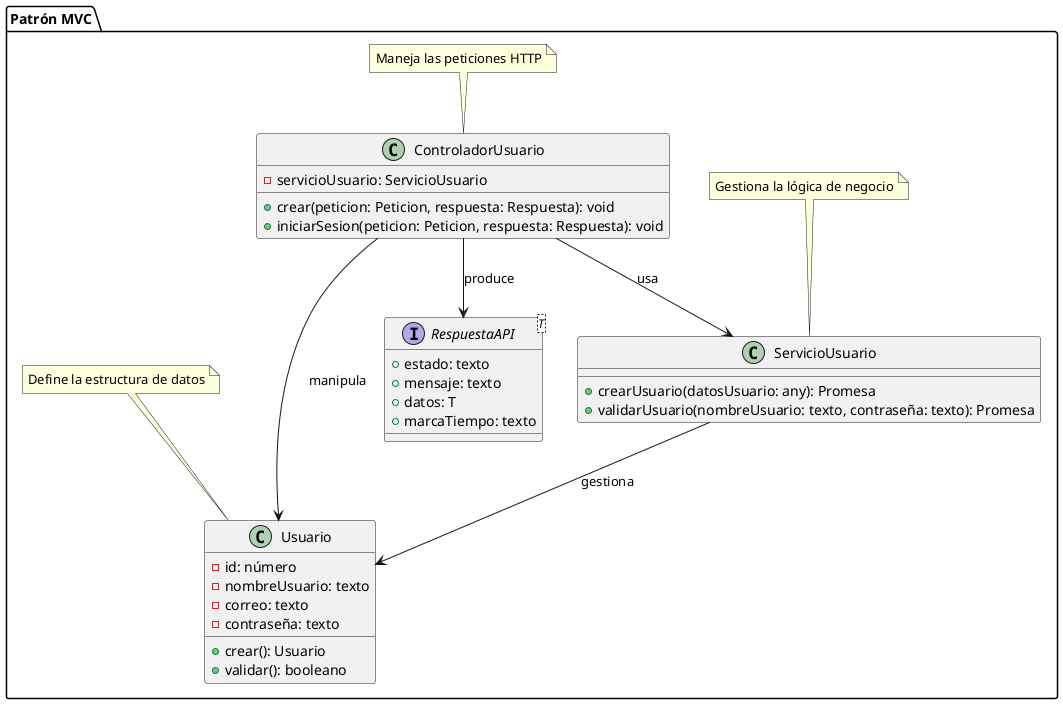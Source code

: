 @startuml Patrón MVC

package "Patrón MVC" {
  ' Capa Modelo
  class Usuario {
    -id: número
    -nombreUsuario: texto
    -correo: texto
    -contraseña: texto
    +crear(): Usuario
    +validar(): booleano
  }

  ' Capa Vista (Respuesta)
  interface RespuestaAPI<T> {
    +estado: texto
    +mensaje: texto
    +datos: T
    +marcaTiempo: texto
  }

  ' Capa Controlador
  class ControladorUsuario {
    -servicioUsuario: ServicioUsuario
    +crear(peticion: Peticion, respuesta: Respuesta): void
    +iniciarSesion(peticion: Peticion, respuesta: Respuesta): void
  }

  ' Capa Servicio
  class ServicioUsuario {
    +crearUsuario(datosUsuario: any): Promesa
    +validarUsuario(nombreUsuario: texto, contraseña: texto): Promesa
  }

  note "Gestiona la lógica de negocio" as N1
  note "Maneja las peticiones HTTP" as N2
  note "Define la estructura de datos" as N3
}

' Relaciones
ControladorUsuario --> Usuario : manipula
ControladorUsuario --> RespuestaAPI : produce
ControladorUsuario --> ServicioUsuario : usa
ServicioUsuario --> Usuario : gestiona

N1 .. ServicioUsuario
N2 .. ControladorUsuario
N3 .. Usuario

@enduml


@startuml Patrón Singleton

package "Patrón Singleton" {
  class GestorBaseDatos {
    -static instancia: GestorBaseDatos
    -conexiones: Mapa<texto, any>
    -configuraciones: Mapa<texto, ConfigDB>
    -TIEMPO_ESPERA_CONEXION: número
    -GestorBaseDatos()
    +{static} obtenerInstancia(): GestorBaseDatos
    +inicializar(): Promesa<void>
    +conectar(): Promesa<void>
    +obtenerConexion(tipo: texto): any
  }

  note right of GestorBaseDatos
    Solo una instancia de GestorBaseDatos
    es creada y utilizada durante todo
    el ciclo de vida de la aplicación.
    
    Asegura una gestión centralizada
    de las conexiones a la base de datos.
  end note
}

@enduml


@startuml Patrón Fábrica

package "Patrón Fábrica" {
  interface ConexionBaseDatos {
    +conectar(): void
    +desconectar(): void
    +ejecutarConsulta(consulta: texto): Resultado
  }

  class ConexionMongo {
    +conectar(): void
    +desconectar(): void
    +ejecutarConsulta(consulta: texto): Resultado
  }

  class ConexionPostgres {
    +conectar(): void
    +desconectar(): void
    +ejecutarConsulta(consulta: texto): Resultado
  }

  class FabricaBaseDatos {
    +crearConexion(tipo: texto): ConexionBaseDatos
  }

  note "Implementación MongoDB" as N1
  note "Implementación PostgreSQL" as N2
  note "Fábrica de conexiones" as N3

  ConexionBaseDatos <|.. ConexionMongo
  ConexionBaseDatos <|.. ConexionPostgres
  FabricaBaseDatos --> ConexionBaseDatos
  
  N1 .. ConexionMongo
  N2 .. ConexionPostgres
  N3 .. FabricaBaseDatos
}

@enduml


@startuml Patrón Middleware

package "Patrón Middleware" {
  interface Middleware {
    +manejar(peticion: Peticion, respuesta: Respuesta, siguiente: Funcion): void
  }

  class MiddlewareAutenticacion {
    -gestorToken: GestorToken
    +manejar(peticion: Peticion, respuesta: Respuesta, siguiente: Funcion): void
    -verificarToken(token: texto): boolean
  }

  class MiddlewareErrores {
    +manejar(error: Error, peticion: Peticion, respuesta: Respuesta, siguiente: Funcion): void
    -registrarError(error: Error): void
  }

  class MiddlewareValidacion {
    -esquemas: MapaEsquemas
    +manejar(peticion: Peticion, respuesta: Respuesta, siguiente: Funcion): void
    -validarDatos(datos: any, esquema: Esquema): Resultado
  }

  note "Verifica tokens JWT" as N1
  note "Maneja errores globales" as N2
  note "Valida datos de entrada" as N3

  Middleware <|.. MiddlewareAutenticacion
  Middleware <|.. MiddlewareErrores
  Middleware <|.. MiddlewareValidacion

  N1 .. MiddlewareAutenticacion
  N2 .. MiddlewareErrores
  N3 .. MiddlewareValidacion
}

@enduml


@startuml Patrón Constructor

package "Patrón Constructor" {
  class GestorRespuestas {
    +{static} enviarExito<T>(res: Respuesta, mensaje: texto, datos?: T): void
    +{static} enviarError(res: Respuesta, mensaje: texto, codigoEstado?: número): void
    -{static} construirRespuesta(tipo: texto, mensaje: texto, datos: any): RespuestaAPI
  }

  class RespuestaAPI {
    +estado: texto
    +mensaje: texto
    +datos: any
    +marcaTiempo: texto
    +ruta: texto
  }

  note "Construye respuestas\nestandarizadas" as N1
  note "Estructura de\nrespuesta API" as N2

  GestorRespuestas ..> RespuestaAPI : crea
  N1 .. GestorRespuestas
  N2 .. RespuestaAPI
}

@enduml